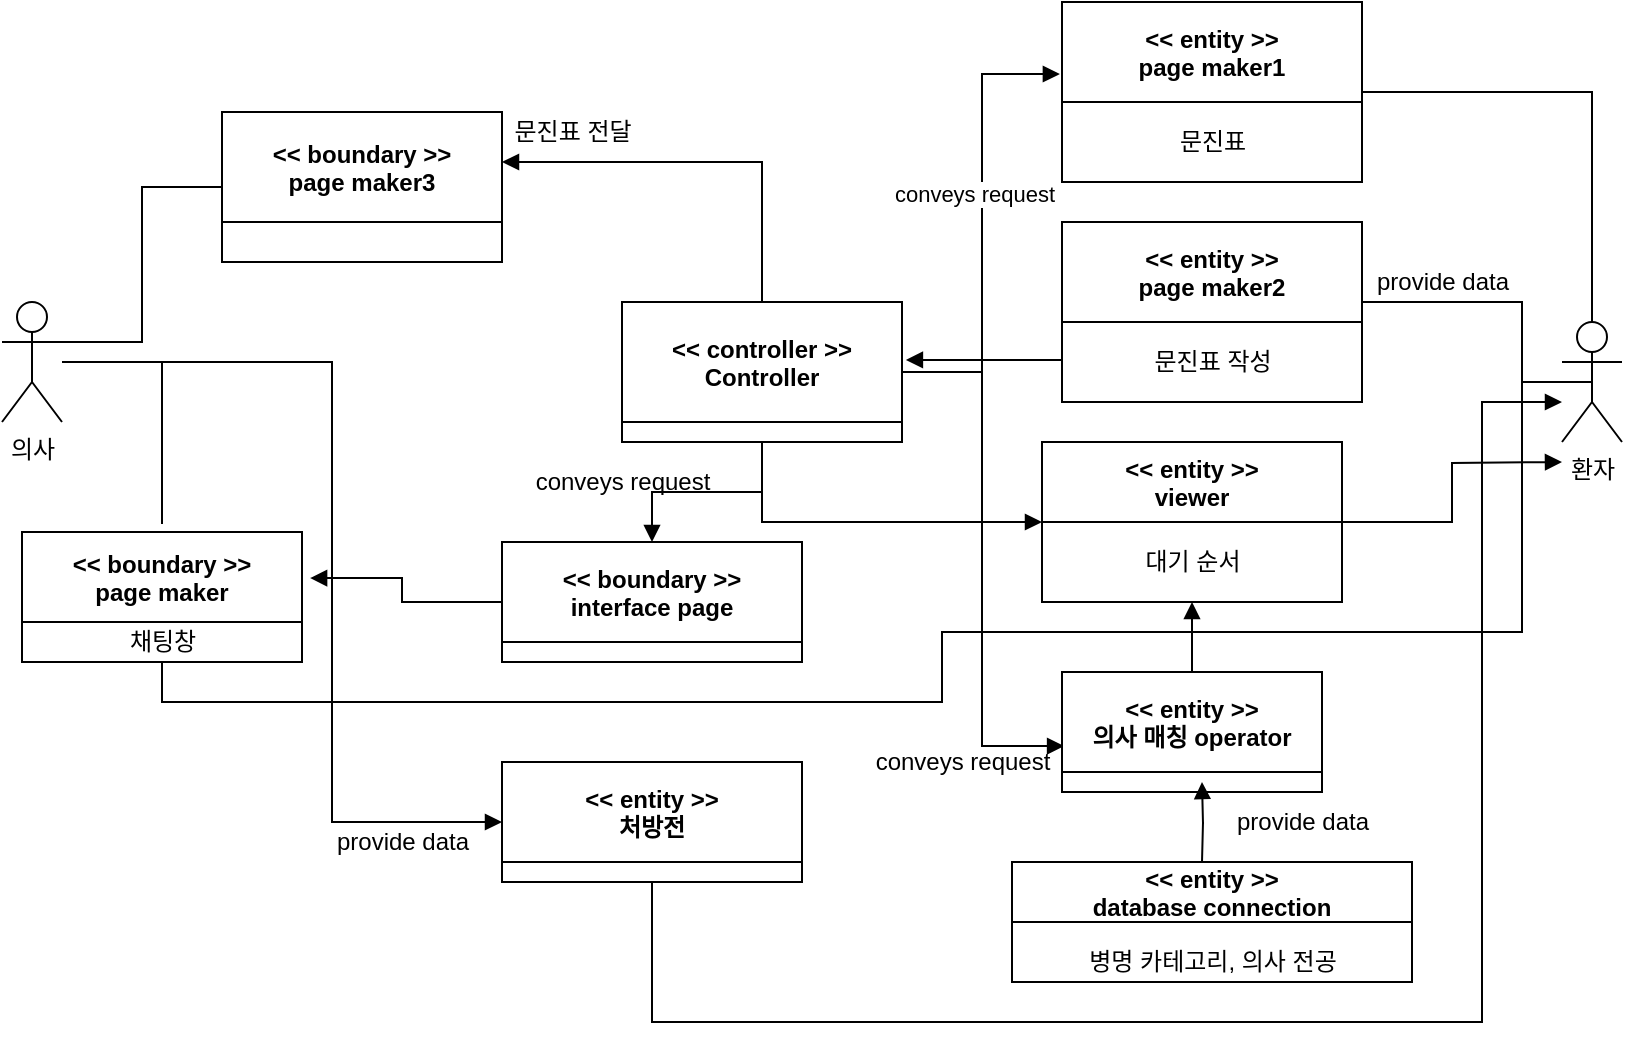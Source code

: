<mxfile version="14.6.6" type="github">
  <diagram id="COMjNyVUd5fdEqpG4wd7" name="Page-1">
    <mxGraphModel dx="946" dy="544" grid="1" gridSize="10" guides="1" tooltips="1" connect="1" arrows="1" fold="1" page="1" pageScale="1" pageWidth="1100" pageHeight="850" math="0" shadow="0">
      <root>
        <mxCell id="0" />
        <mxCell id="1" parent="0" />
        <mxCell id="Dtp3rhjISmE1_UI2CVRm-33" style="edgeStyle=orthogonalEdgeStyle;rounded=0;orthogonalLoop=1;jettySize=auto;html=1;endArrow=none;endFill=0;" edge="1" parent="1" source="Dtp3rhjISmE1_UI2CVRm-1">
          <mxGeometry relative="1" as="geometry">
            <mxPoint x="200" y="351" as="targetPoint" />
            <Array as="points">
              <mxPoint x="200" y="270" />
              <mxPoint x="200" y="351" />
            </Array>
          </mxGeometry>
        </mxCell>
        <mxCell id="Dtp3rhjISmE1_UI2CVRm-38" style="edgeStyle=orthogonalEdgeStyle;rounded=0;orthogonalLoop=1;jettySize=auto;html=1;endArrow=block;endFill=1;entryX=0;entryY=0.5;entryDx=0;entryDy=0;" edge="1" parent="1" source="Dtp3rhjISmE1_UI2CVRm-1" target="Dtp3rhjISmE1_UI2CVRm-37">
          <mxGeometry relative="1" as="geometry">
            <mxPoint x="390" y="510" as="targetPoint" />
            <Array as="points">
              <mxPoint x="285" y="270" />
              <mxPoint x="285" y="500" />
            </Array>
          </mxGeometry>
        </mxCell>
        <mxCell id="Dtp3rhjISmE1_UI2CVRm-1" value="의사" style="shape=umlActor;verticalLabelPosition=bottom;verticalAlign=top;html=1;outlineConnect=0;" vertex="1" parent="1">
          <mxGeometry x="120" y="240" width="30" height="60" as="geometry" />
        </mxCell>
        <mxCell id="Dtp3rhjISmE1_UI2CVRm-27" style="edgeStyle=orthogonalEdgeStyle;rounded=0;orthogonalLoop=1;jettySize=auto;html=1;exitX=0.5;exitY=0.5;exitDx=0;exitDy=0;exitPerimeter=0;endArrow=block;endFill=1;" edge="1" parent="1" source="Dtp3rhjISmE1_UI2CVRm-3">
          <mxGeometry relative="1" as="geometry">
            <mxPoint x="790" y="240" as="targetPoint" />
            <Array as="points">
              <mxPoint x="880" y="280" />
              <mxPoint x="880" y="240" />
            </Array>
          </mxGeometry>
        </mxCell>
        <mxCell id="Dtp3rhjISmE1_UI2CVRm-34" style="edgeStyle=orthogonalEdgeStyle;rounded=0;orthogonalLoop=1;jettySize=auto;html=1;endArrow=none;endFill=0;entryX=0.5;entryY=1;entryDx=0;entryDy=0;" edge="1" parent="1" source="Dtp3rhjISmE1_UI2CVRm-3" target="Dtp3rhjISmE1_UI2CVRm-71">
          <mxGeometry relative="1" as="geometry">
            <mxPoint x="570" y="410" as="targetPoint" />
            <Array as="points">
              <mxPoint x="880" y="280" />
              <mxPoint x="880" y="405" />
              <mxPoint x="590" y="405" />
              <mxPoint x="590" y="440" />
              <mxPoint x="200" y="440" />
            </Array>
          </mxGeometry>
        </mxCell>
        <mxCell id="Dtp3rhjISmE1_UI2CVRm-3" value="환자" style="shape=umlActor;verticalLabelPosition=bottom;verticalAlign=top;html=1;outlineConnect=0;" vertex="1" parent="1">
          <mxGeometry x="900" y="250" width="30" height="60" as="geometry" />
        </mxCell>
        <mxCell id="Dtp3rhjISmE1_UI2CVRm-41" style="edgeStyle=orthogonalEdgeStyle;rounded=0;orthogonalLoop=1;jettySize=auto;html=1;endArrow=block;endFill=1;" edge="1" parent="1" source="Dtp3rhjISmE1_UI2CVRm-11" target="Dtp3rhjISmE1_UI2CVRm-95">
          <mxGeometry relative="1" as="geometry">
            <Array as="points">
              <mxPoint x="500" y="170" />
            </Array>
          </mxGeometry>
        </mxCell>
        <mxCell id="Dtp3rhjISmE1_UI2CVRm-43" style="edgeStyle=orthogonalEdgeStyle;rounded=0;orthogonalLoop=1;jettySize=auto;html=1;entryX=0;entryY=0.5;entryDx=0;entryDy=0;endArrow=block;endFill=1;startArrow=none;exitX=0.5;exitY=1;exitDx=0;exitDy=0;" edge="1" parent="1" source="Dtp3rhjISmE1_UI2CVRm-11" target="Dtp3rhjISmE1_UI2CVRm-29">
          <mxGeometry relative="1" as="geometry">
            <mxPoint x="600" y="330" as="sourcePoint" />
          </mxGeometry>
        </mxCell>
        <mxCell id="Dtp3rhjISmE1_UI2CVRm-44" style="edgeStyle=orthogonalEdgeStyle;rounded=0;orthogonalLoop=1;jettySize=auto;html=1;exitX=0.5;exitY=1;exitDx=0;exitDy=0;endArrow=block;endFill=1;" edge="1" parent="1" source="Dtp3rhjISmE1_UI2CVRm-11" target="Dtp3rhjISmE1_UI2CVRm-31">
          <mxGeometry relative="1" as="geometry" />
        </mxCell>
        <mxCell id="Dtp3rhjISmE1_UI2CVRm-60" style="edgeStyle=orthogonalEdgeStyle;rounded=0;orthogonalLoop=1;jettySize=auto;html=1;entryX=-0.007;entryY=0.4;entryDx=0;entryDy=0;entryPerimeter=0;endArrow=block;endFill=1;" edge="1" parent="1" source="Dtp3rhjISmE1_UI2CVRm-11" target="Dtp3rhjISmE1_UI2CVRm-58">
          <mxGeometry relative="1" as="geometry" />
        </mxCell>
        <mxCell id="Dtp3rhjISmE1_UI2CVRm-62" value="conveys request" style="edgeLabel;html=1;align=center;verticalAlign=middle;resizable=0;points=[];" vertex="1" connectable="0" parent="Dtp3rhjISmE1_UI2CVRm-60">
          <mxGeometry x="0.132" y="4" relative="1" as="geometry">
            <mxPoint as="offset" />
          </mxGeometry>
        </mxCell>
        <mxCell id="Dtp3rhjISmE1_UI2CVRm-83" style="edgeStyle=orthogonalEdgeStyle;rounded=0;orthogonalLoop=1;jettySize=auto;html=1;entryX=0.008;entryY=0.617;entryDx=0;entryDy=0;endArrow=block;endFill=1;entryPerimeter=0;" edge="1" parent="1" source="Dtp3rhjISmE1_UI2CVRm-11" target="Dtp3rhjISmE1_UI2CVRm-14">
          <mxGeometry relative="1" as="geometry" />
        </mxCell>
        <mxCell id="Dtp3rhjISmE1_UI2CVRm-11" value="&lt;&lt; controller &gt;&gt;&#xa;Controller" style="swimlane;startSize=60;" vertex="1" parent="1">
          <mxGeometry x="430" y="240" width="140" height="70" as="geometry" />
        </mxCell>
        <mxCell id="Dtp3rhjISmE1_UI2CVRm-81" style="edgeStyle=orthogonalEdgeStyle;rounded=0;orthogonalLoop=1;jettySize=auto;html=1;entryX=0.5;entryY=1;entryDx=0;entryDy=0;endArrow=block;endFill=1;" edge="1" parent="1" source="Dtp3rhjISmE1_UI2CVRm-14" target="Dtp3rhjISmE1_UI2CVRm-29">
          <mxGeometry relative="1" as="geometry" />
        </mxCell>
        <mxCell id="Dtp3rhjISmE1_UI2CVRm-14" value="&lt;&lt; entity &gt;&gt;&#xa;의사 매칭 operator" style="swimlane;startSize=50;" vertex="1" parent="1">
          <mxGeometry x="650" y="425" width="130" height="60" as="geometry" />
        </mxCell>
        <mxCell id="Dtp3rhjISmE1_UI2CVRm-32" style="edgeStyle=orthogonalEdgeStyle;rounded=0;orthogonalLoop=1;jettySize=auto;html=1;endArrow=block;endFill=1;entryX=1.014;entryY=0.414;entryDx=0;entryDy=0;entryPerimeter=0;" edge="1" parent="1" source="Dtp3rhjISmE1_UI2CVRm-23" target="Dtp3rhjISmE1_UI2CVRm-11">
          <mxGeometry relative="1" as="geometry">
            <mxPoint x="680" y="90" as="targetPoint" />
            <Array as="points">
              <mxPoint x="610" y="269" />
              <mxPoint x="610" y="269" />
            </Array>
          </mxGeometry>
        </mxCell>
        <mxCell id="Dtp3rhjISmE1_UI2CVRm-23" value="&lt;&lt; entity &gt;&gt;&#xa;page maker2" style="swimlane;startSize=50;" vertex="1" parent="1">
          <mxGeometry x="650" y="200" width="150" height="90" as="geometry" />
        </mxCell>
        <mxCell id="Dtp3rhjISmE1_UI2CVRm-25" value="문진표 작성" style="text;html=1;align=center;verticalAlign=middle;resizable=0;points=[];autosize=1;strokeColor=none;" vertex="1" parent="Dtp3rhjISmE1_UI2CVRm-23">
          <mxGeometry x="40" y="60" width="70" height="20" as="geometry" />
        </mxCell>
        <mxCell id="Dtp3rhjISmE1_UI2CVRm-39" style="edgeStyle=orthogonalEdgeStyle;rounded=0;orthogonalLoop=1;jettySize=auto;html=1;endArrow=block;endFill=1;" edge="1" parent="1" source="Dtp3rhjISmE1_UI2CVRm-29">
          <mxGeometry relative="1" as="geometry">
            <mxPoint x="900" y="320" as="targetPoint" />
          </mxGeometry>
        </mxCell>
        <mxCell id="Dtp3rhjISmE1_UI2CVRm-29" value="&lt;&lt; entity &gt;&gt;&#xa;viewer" style="swimlane;startSize=40;" vertex="1" parent="1">
          <mxGeometry x="640" y="310" width="150" height="80" as="geometry" />
        </mxCell>
        <mxCell id="Dtp3rhjISmE1_UI2CVRm-46" value="대기 순서" style="text;html=1;align=center;verticalAlign=middle;resizable=0;points=[];autosize=1;strokeColor=none;" vertex="1" parent="Dtp3rhjISmE1_UI2CVRm-29">
          <mxGeometry x="45" y="50" width="60" height="20" as="geometry" />
        </mxCell>
        <mxCell id="Dtp3rhjISmE1_UI2CVRm-74" style="edgeStyle=orthogonalEdgeStyle;rounded=0;orthogonalLoop=1;jettySize=auto;html=1;entryX=1.029;entryY=0.354;entryDx=0;entryDy=0;entryPerimeter=0;endArrow=block;endFill=1;" edge="1" parent="1" source="Dtp3rhjISmE1_UI2CVRm-31" target="Dtp3rhjISmE1_UI2CVRm-71">
          <mxGeometry relative="1" as="geometry" />
        </mxCell>
        <mxCell id="Dtp3rhjISmE1_UI2CVRm-31" value="&lt;&lt; boundary &gt;&gt;&#xa;interface page" style="swimlane;startSize=50;" vertex="1" parent="1">
          <mxGeometry x="370" y="360" width="150" height="60" as="geometry" />
        </mxCell>
        <mxCell id="Dtp3rhjISmE1_UI2CVRm-49" style="edgeStyle=orthogonalEdgeStyle;rounded=0;orthogonalLoop=1;jettySize=auto;html=1;endArrow=block;endFill=1;" edge="1" parent="1" source="Dtp3rhjISmE1_UI2CVRm-37" target="Dtp3rhjISmE1_UI2CVRm-3">
          <mxGeometry relative="1" as="geometry">
            <mxPoint x="890" y="330" as="targetPoint" />
            <Array as="points">
              <mxPoint x="445" y="600" />
              <mxPoint x="860" y="600" />
              <mxPoint x="860" y="290" />
            </Array>
          </mxGeometry>
        </mxCell>
        <mxCell id="Dtp3rhjISmE1_UI2CVRm-37" value="&lt;&lt; entity &gt;&gt;&#xa;처방전" style="swimlane;startSize=50;" vertex="1" parent="1">
          <mxGeometry x="370" y="470" width="150" height="60" as="geometry" />
        </mxCell>
        <mxCell id="Dtp3rhjISmE1_UI2CVRm-42" value="문진표 전달" style="text;html=1;align=center;verticalAlign=middle;resizable=0;points=[];autosize=1;strokeColor=none;" vertex="1" parent="1">
          <mxGeometry x="370" y="145" width="70" height="20" as="geometry" />
        </mxCell>
        <mxCell id="Dtp3rhjISmE1_UI2CVRm-51" value="provide data" style="text;html=1;align=center;verticalAlign=middle;resizable=0;points=[];autosize=1;strokeColor=none;" vertex="1" parent="1">
          <mxGeometry x="800" y="220" width="80" height="20" as="geometry" />
        </mxCell>
        <mxCell id="Dtp3rhjISmE1_UI2CVRm-61" style="edgeStyle=orthogonalEdgeStyle;rounded=0;orthogonalLoop=1;jettySize=auto;html=1;endArrow=none;endFill=0;" edge="1" parent="1" source="Dtp3rhjISmE1_UI2CVRm-58" target="Dtp3rhjISmE1_UI2CVRm-3">
          <mxGeometry relative="1" as="geometry" />
        </mxCell>
        <mxCell id="Dtp3rhjISmE1_UI2CVRm-58" value="&lt;&lt; entity &gt;&gt;&#xa;page maker1" style="swimlane;startSize=50;" vertex="1" parent="1">
          <mxGeometry x="650" y="90" width="150" height="90" as="geometry" />
        </mxCell>
        <mxCell id="Dtp3rhjISmE1_UI2CVRm-59" value="문진표" style="text;html=1;align=center;verticalAlign=middle;resizable=0;points=[];autosize=1;strokeColor=none;" vertex="1" parent="Dtp3rhjISmE1_UI2CVRm-58">
          <mxGeometry x="50" y="60" width="50" height="20" as="geometry" />
        </mxCell>
        <mxCell id="Dtp3rhjISmE1_UI2CVRm-88" style="edgeStyle=orthogonalEdgeStyle;rounded=0;orthogonalLoop=1;jettySize=auto;html=1;endArrow=block;endFill=1;" edge="1" parent="1">
          <mxGeometry relative="1" as="geometry">
            <mxPoint x="720" y="480" as="targetPoint" />
            <mxPoint x="720" y="520" as="sourcePoint" />
          </mxGeometry>
        </mxCell>
        <mxCell id="Dtp3rhjISmE1_UI2CVRm-63" value="&lt;&lt; entity &gt;&gt;&#xa;database connection" style="swimlane;startSize=30;" vertex="1" parent="1">
          <mxGeometry x="625" y="520" width="200" height="60" as="geometry" />
        </mxCell>
        <mxCell id="Dtp3rhjISmE1_UI2CVRm-78" value="병명 카테고리, 의사 전공" style="text;html=1;align=center;verticalAlign=middle;resizable=0;points=[];autosize=1;strokeColor=none;" vertex="1" parent="Dtp3rhjISmE1_UI2CVRm-63">
          <mxGeometry x="35" y="40" width="130" height="20" as="geometry" />
        </mxCell>
        <mxCell id="Dtp3rhjISmE1_UI2CVRm-71" value="&lt;&lt; boundary &gt;&gt;&#xa;page maker" style="swimlane;startSize=45;" vertex="1" parent="1">
          <mxGeometry x="130" y="355" width="140" height="65" as="geometry" />
        </mxCell>
        <mxCell id="Dtp3rhjISmE1_UI2CVRm-82" value="채팅창" style="text;html=1;align=center;verticalAlign=middle;resizable=0;points=[];autosize=1;strokeColor=none;" vertex="1" parent="Dtp3rhjISmE1_UI2CVRm-71">
          <mxGeometry x="45" y="45" width="50" height="20" as="geometry" />
        </mxCell>
        <mxCell id="Dtp3rhjISmE1_UI2CVRm-75" value="conveys request" style="text;html=1;align=center;verticalAlign=middle;resizable=0;points=[];autosize=1;strokeColor=none;" vertex="1" parent="1">
          <mxGeometry x="380" y="320" width="100" height="20" as="geometry" />
        </mxCell>
        <mxCell id="Dtp3rhjISmE1_UI2CVRm-77" value="provide data" style="text;html=1;align=center;verticalAlign=middle;resizable=0;points=[];autosize=1;strokeColor=none;" vertex="1" parent="1">
          <mxGeometry x="280" y="500" width="80" height="20" as="geometry" />
        </mxCell>
        <mxCell id="Dtp3rhjISmE1_UI2CVRm-84" value="conveys request" style="text;html=1;align=center;verticalAlign=middle;resizable=0;points=[];autosize=1;strokeColor=none;" vertex="1" parent="1">
          <mxGeometry x="550" y="460" width="100" height="20" as="geometry" />
        </mxCell>
        <mxCell id="Dtp3rhjISmE1_UI2CVRm-86" value="provide data" style="text;html=1;align=center;verticalAlign=middle;resizable=0;points=[];autosize=1;strokeColor=none;" vertex="1" parent="1">
          <mxGeometry x="730" y="490" width="80" height="20" as="geometry" />
        </mxCell>
        <mxCell id="Dtp3rhjISmE1_UI2CVRm-96" style="edgeStyle=orthogonalEdgeStyle;rounded=0;orthogonalLoop=1;jettySize=auto;html=1;entryX=1;entryY=0.333;entryDx=0;entryDy=0;entryPerimeter=0;endArrow=none;endFill=0;" edge="1" parent="1" source="Dtp3rhjISmE1_UI2CVRm-95" target="Dtp3rhjISmE1_UI2CVRm-1">
          <mxGeometry relative="1" as="geometry" />
        </mxCell>
        <mxCell id="Dtp3rhjISmE1_UI2CVRm-95" value="&lt;&lt; boundary &gt;&gt;&#xa;page maker3" style="swimlane;startSize=55;" vertex="1" parent="1">
          <mxGeometry x="230" y="145" width="140" height="75" as="geometry" />
        </mxCell>
      </root>
    </mxGraphModel>
  </diagram>
</mxfile>
